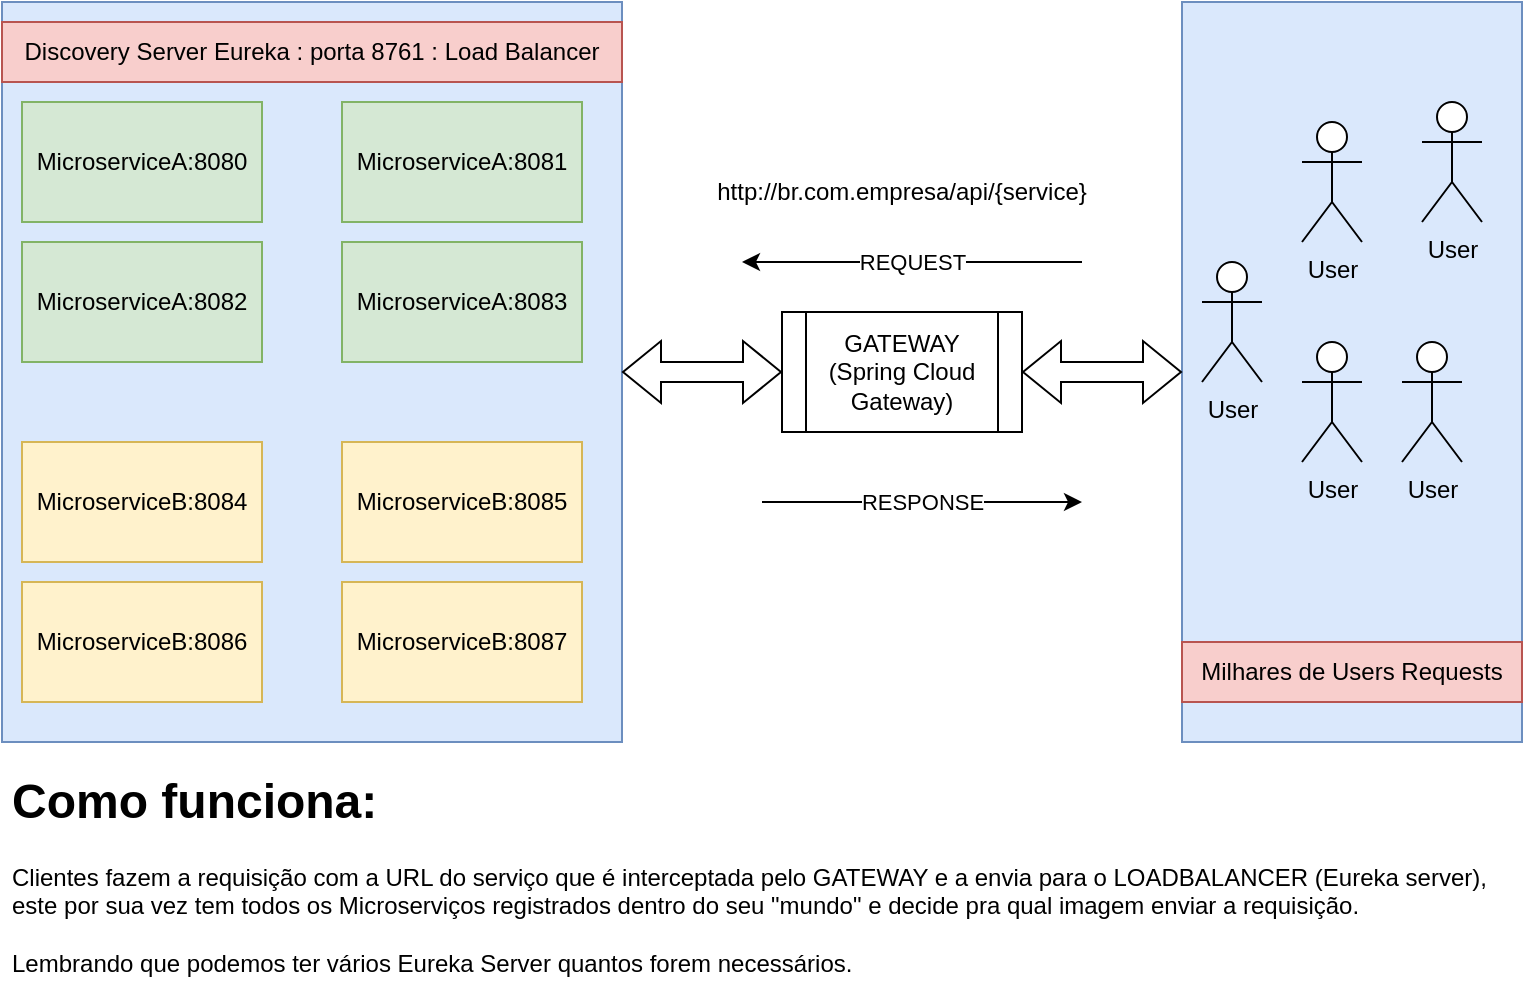 <mxfile version="21.7.2" type="device">
  <diagram name="Página-1" id="rvVxhckX7hmPNUjHPFgw">
    <mxGraphModel dx="1034" dy="541" grid="1" gridSize="10" guides="1" tooltips="1" connect="1" arrows="1" fold="1" page="1" pageScale="1" pageWidth="827" pageHeight="1169" math="0" shadow="0">
      <root>
        <mxCell id="0" />
        <mxCell id="1" parent="0" />
        <mxCell id="Tqm8gWgQx8-1WAqp1q59-20" value="" style="rounded=0;whiteSpace=wrap;html=1;fillColor=#dae8fc;strokeColor=#6c8ebf;" vertex="1" parent="1">
          <mxGeometry x="650" y="40" width="170" height="370" as="geometry" />
        </mxCell>
        <mxCell id="Tqm8gWgQx8-1WAqp1q59-2" value="" style="rounded=0;whiteSpace=wrap;html=1;fillColor=#dae8fc;strokeColor=#6c8ebf;" vertex="1" parent="1">
          <mxGeometry x="60" y="40" width="310" height="370" as="geometry" />
        </mxCell>
        <mxCell id="Tqm8gWgQx8-1WAqp1q59-3" value="Discovery Server Eureka : porta 8761 : Load Balancer" style="text;html=1;strokeColor=#b85450;fillColor=#f8cecc;align=center;verticalAlign=middle;whiteSpace=wrap;rounded=0;" vertex="1" parent="1">
          <mxGeometry x="60" y="50" width="310" height="30" as="geometry" />
        </mxCell>
        <mxCell id="Tqm8gWgQx8-1WAqp1q59-4" value="MicroserviceA:8080" style="rounded=0;whiteSpace=wrap;html=1;fillColor=#d5e8d4;strokeColor=#82b366;" vertex="1" parent="1">
          <mxGeometry x="70" y="90" width="120" height="60" as="geometry" />
        </mxCell>
        <mxCell id="Tqm8gWgQx8-1WAqp1q59-5" value="MicroserviceA:8081" style="rounded=0;whiteSpace=wrap;html=1;fillColor=#d5e8d4;strokeColor=#82b366;" vertex="1" parent="1">
          <mxGeometry x="230" y="90" width="120" height="60" as="geometry" />
        </mxCell>
        <mxCell id="Tqm8gWgQx8-1WAqp1q59-6" value="MicroserviceA:8083" style="rounded=0;whiteSpace=wrap;html=1;fillColor=#d5e8d4;strokeColor=#82b366;" vertex="1" parent="1">
          <mxGeometry x="230" y="160" width="120" height="60" as="geometry" />
        </mxCell>
        <mxCell id="Tqm8gWgQx8-1WAqp1q59-7" value="MicroserviceA:8082" style="rounded=0;whiteSpace=wrap;html=1;fillColor=#d5e8d4;strokeColor=#82b366;" vertex="1" parent="1">
          <mxGeometry x="70" y="160" width="120" height="60" as="geometry" />
        </mxCell>
        <mxCell id="Tqm8gWgQx8-1WAqp1q59-8" value="GATEWAY (Spring Cloud Gateway)" style="shape=process;whiteSpace=wrap;html=1;backgroundOutline=1;" vertex="1" parent="1">
          <mxGeometry x="450" y="195" width="120" height="60" as="geometry" />
        </mxCell>
        <mxCell id="Tqm8gWgQx8-1WAqp1q59-9" value="User" style="shape=umlActor;verticalLabelPosition=bottom;verticalAlign=top;html=1;outlineConnect=0;" vertex="1" parent="1">
          <mxGeometry x="710" y="100" width="30" height="60" as="geometry" />
        </mxCell>
        <mxCell id="Tqm8gWgQx8-1WAqp1q59-10" value="User" style="shape=umlActor;verticalLabelPosition=bottom;verticalAlign=top;html=1;outlineConnect=0;" vertex="1" parent="1">
          <mxGeometry x="660" y="170" width="30" height="60" as="geometry" />
        </mxCell>
        <mxCell id="Tqm8gWgQx8-1WAqp1q59-11" value="User" style="shape=umlActor;verticalLabelPosition=bottom;verticalAlign=top;html=1;outlineConnect=0;" vertex="1" parent="1">
          <mxGeometry x="760" y="210" width="30" height="60" as="geometry" />
        </mxCell>
        <mxCell id="Tqm8gWgQx8-1WAqp1q59-12" value="User" style="shape=umlActor;verticalLabelPosition=bottom;verticalAlign=top;html=1;outlineConnect=0;" vertex="1" parent="1">
          <mxGeometry x="710" y="210" width="30" height="60" as="geometry" />
        </mxCell>
        <mxCell id="Tqm8gWgQx8-1WAqp1q59-13" value="User" style="shape=umlActor;verticalLabelPosition=bottom;verticalAlign=top;html=1;outlineConnect=0;" vertex="1" parent="1">
          <mxGeometry x="770" y="90" width="30" height="60" as="geometry" />
        </mxCell>
        <mxCell id="Tqm8gWgQx8-1WAqp1q59-14" value="MicroserviceB:8084" style="rounded=0;whiteSpace=wrap;html=1;fillColor=#fff2cc;strokeColor=#d6b656;" vertex="1" parent="1">
          <mxGeometry x="70" y="260" width="120" height="60" as="geometry" />
        </mxCell>
        <mxCell id="Tqm8gWgQx8-1WAqp1q59-15" value="MicroserviceB:8085" style="rounded=0;whiteSpace=wrap;html=1;fillColor=#fff2cc;strokeColor=#d6b656;" vertex="1" parent="1">
          <mxGeometry x="230" y="260" width="120" height="60" as="geometry" />
        </mxCell>
        <mxCell id="Tqm8gWgQx8-1WAqp1q59-16" value="MicroserviceB:8086" style="rounded=0;whiteSpace=wrap;html=1;fillColor=#fff2cc;strokeColor=#d6b656;" vertex="1" parent="1">
          <mxGeometry x="70" y="330" width="120" height="60" as="geometry" />
        </mxCell>
        <mxCell id="Tqm8gWgQx8-1WAqp1q59-17" value="MicroserviceB:8087" style="rounded=0;whiteSpace=wrap;html=1;fillColor=#fff2cc;strokeColor=#d6b656;" vertex="1" parent="1">
          <mxGeometry x="230" y="330" width="120" height="60" as="geometry" />
        </mxCell>
        <mxCell id="Tqm8gWgQx8-1WAqp1q59-18" value="" style="shape=flexArrow;endArrow=classic;startArrow=classic;html=1;rounded=0;exitX=1;exitY=0.5;exitDx=0;exitDy=0;entryX=0;entryY=0.5;entryDx=0;entryDy=0;" edge="1" parent="1" source="Tqm8gWgQx8-1WAqp1q59-2" target="Tqm8gWgQx8-1WAqp1q59-8">
          <mxGeometry width="100" height="100" relative="1" as="geometry">
            <mxPoint x="360" y="330" as="sourcePoint" />
            <mxPoint x="510" y="310" as="targetPoint" />
          </mxGeometry>
        </mxCell>
        <mxCell id="Tqm8gWgQx8-1WAqp1q59-21" value="Milhares de Users Requests" style="text;html=1;strokeColor=#b85450;fillColor=#f8cecc;align=center;verticalAlign=middle;whiteSpace=wrap;rounded=0;" vertex="1" parent="1">
          <mxGeometry x="650" y="360" width="170" height="30" as="geometry" />
        </mxCell>
        <mxCell id="Tqm8gWgQx8-1WAqp1q59-22" value="" style="shape=flexArrow;endArrow=classic;startArrow=classic;html=1;rounded=0;entryX=0;entryY=0.5;entryDx=0;entryDy=0;" edge="1" parent="1" source="Tqm8gWgQx8-1WAqp1q59-8" target="Tqm8gWgQx8-1WAqp1q59-20">
          <mxGeometry width="100" height="100" relative="1" as="geometry">
            <mxPoint x="590" y="225" as="sourcePoint" />
            <mxPoint x="480" y="235" as="targetPoint" />
          </mxGeometry>
        </mxCell>
        <mxCell id="Tqm8gWgQx8-1WAqp1q59-23" value="REQUEST" style="endArrow=classic;html=1;rounded=0;" edge="1" parent="1">
          <mxGeometry width="50" height="50" relative="1" as="geometry">
            <mxPoint x="600" y="170" as="sourcePoint" />
            <mxPoint x="430" y="170" as="targetPoint" />
          </mxGeometry>
        </mxCell>
        <mxCell id="Tqm8gWgQx8-1WAqp1q59-24" value="RESPONSE" style="endArrow=classic;html=1;rounded=0;" edge="1" parent="1">
          <mxGeometry width="50" height="50" relative="1" as="geometry">
            <mxPoint x="440" y="290" as="sourcePoint" />
            <mxPoint x="600" y="290" as="targetPoint" />
          </mxGeometry>
        </mxCell>
        <mxCell id="Tqm8gWgQx8-1WAqp1q59-25" value="http://br.com.empresa/api/{service}" style="text;html=1;strokeColor=none;fillColor=none;align=center;verticalAlign=middle;whiteSpace=wrap;rounded=0;" vertex="1" parent="1">
          <mxGeometry x="420" y="120" width="180" height="30" as="geometry" />
        </mxCell>
        <mxCell id="Tqm8gWgQx8-1WAqp1q59-26" value="&lt;h1&gt;Como funciona:&lt;/h1&gt;&lt;div&gt;Clientes fazem a requisição com a URL do serviço que é interceptada pelo GATEWAY e a envia para o LOADBALANCER (Eureka server), este por sua vez tem todos os Microserviços registrados dentro&lt;span style=&quot;white-space: pre;&quot;&gt;&amp;nbsp;do seu &quot;mundo&quot; e decide pra qual imagem enviar a requisição.&lt;/span&gt;&lt;/div&gt;&lt;div&gt;&lt;span style=&quot;white-space: pre;&quot;&gt;&lt;br&gt;&lt;/span&gt;&lt;/div&gt;&lt;div&gt;&lt;span style=&quot;white-space: pre;&quot;&gt;Lembrando que podemos ter vários Eureka Server quantos forem necessários.&lt;/span&gt;&lt;/div&gt;" style="text;html=1;strokeColor=none;fillColor=none;spacing=5;spacingTop=-20;whiteSpace=wrap;overflow=hidden;rounded=0;" vertex="1" parent="1">
          <mxGeometry x="60" y="420" width="760" height="120" as="geometry" />
        </mxCell>
      </root>
    </mxGraphModel>
  </diagram>
</mxfile>
